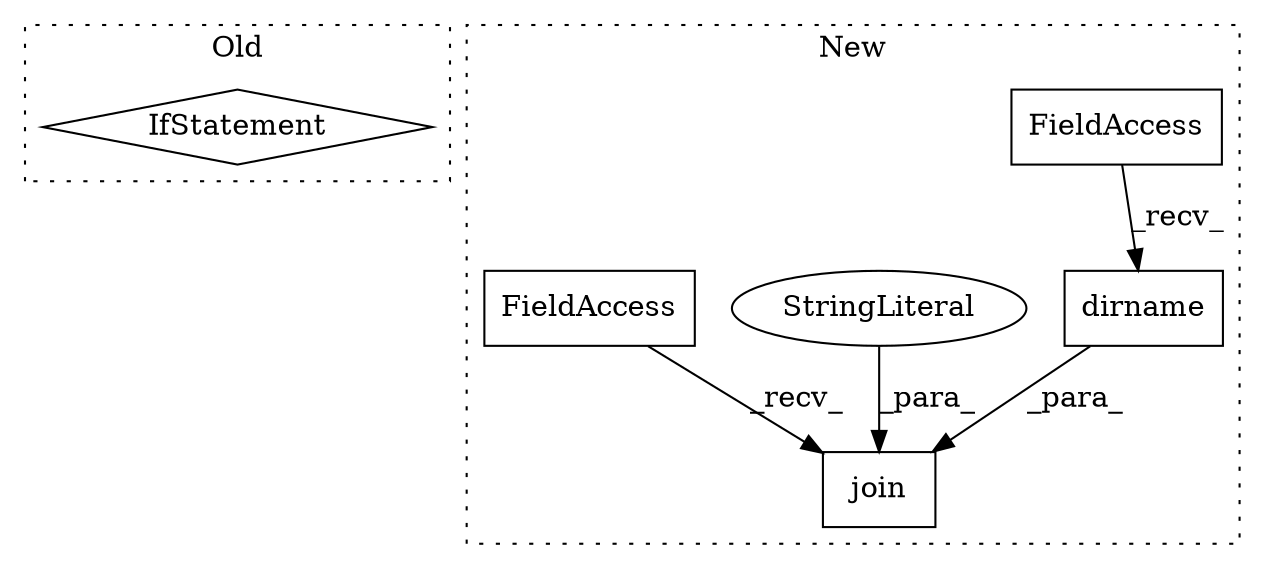 digraph G {
subgraph cluster0 {
1 [label="IfStatement" a="25" s="4476,4502" l="4,2" shape="diamond"];
label = "Old";
style="dotted";
}
subgraph cluster1 {
2 [label="dirname" a="32" s="194,210" l="8,1" shape="box"];
3 [label="FieldAccess" a="22" s="186" l="7" shape="box"];
4 [label="join" a="32" s="181,241" l="5,1" shape="box"];
5 [label="StringLiteral" a="45" s="212" l="29" shape="ellipse"];
6 [label="FieldAccess" a="22" s="173" l="7" shape="box"];
label = "New";
style="dotted";
}
2 -> 4 [label="_para_"];
3 -> 2 [label="_recv_"];
5 -> 4 [label="_para_"];
6 -> 4 [label="_recv_"];
}